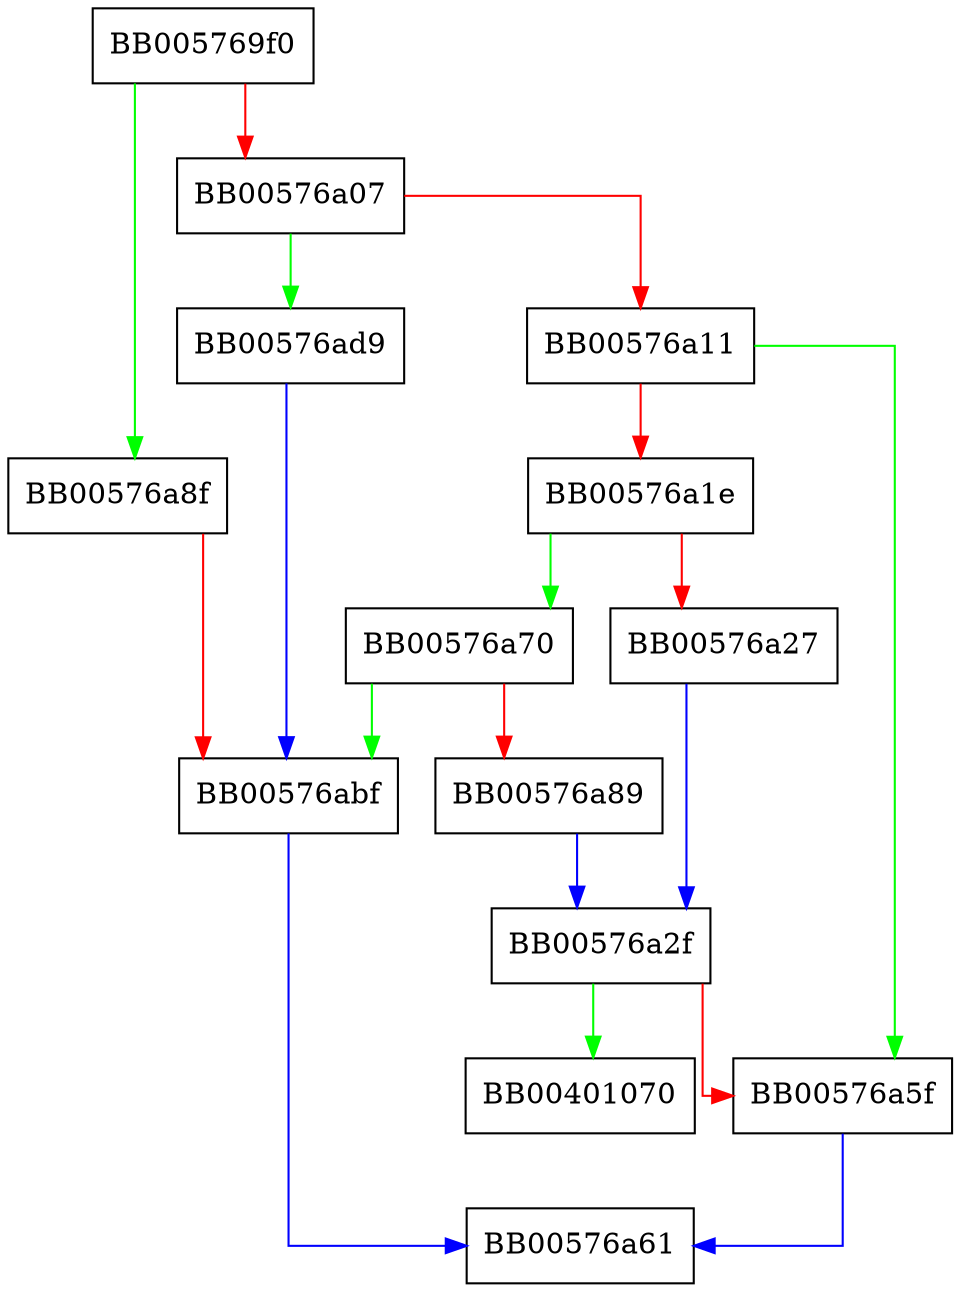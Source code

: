 digraph i2o_SCT_signature {
  node [shape="box"];
  graph [splines=ortho];
  BB005769f0 -> BB00576a8f [color="green"];
  BB005769f0 -> BB00576a07 [color="red"];
  BB00576a07 -> BB00576ad9 [color="green"];
  BB00576a07 -> BB00576a11 [color="red"];
  BB00576a11 -> BB00576a5f [color="green"];
  BB00576a11 -> BB00576a1e [color="red"];
  BB00576a1e -> BB00576a70 [color="green"];
  BB00576a1e -> BB00576a27 [color="red"];
  BB00576a27 -> BB00576a2f [color="blue"];
  BB00576a2f -> BB00401070 [color="green"];
  BB00576a2f -> BB00576a5f [color="red"];
  BB00576a5f -> BB00576a61 [color="blue"];
  BB00576a70 -> BB00576abf [color="green"];
  BB00576a70 -> BB00576a89 [color="red"];
  BB00576a89 -> BB00576a2f [color="blue"];
  BB00576a8f -> BB00576abf [color="red"];
  BB00576abf -> BB00576a61 [color="blue"];
  BB00576ad9 -> BB00576abf [color="blue"];
}